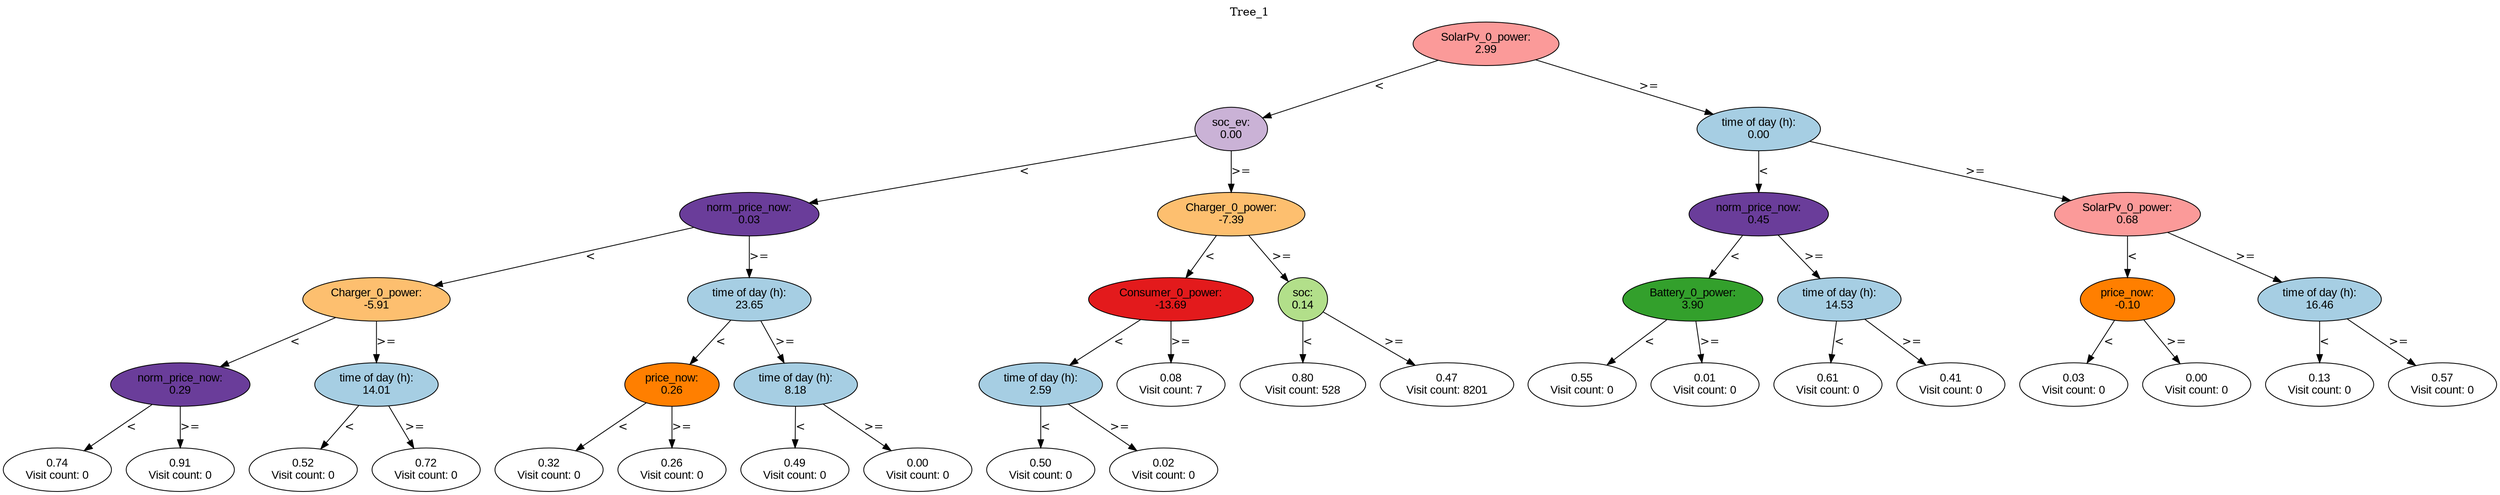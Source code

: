 digraph BST {
    node [fontname="Arial" style=filled colorscheme=paired12];
    0 [ label = "SolarPv_0_power:
2.99" fillcolor=5];
    1 [ label = "soc_ev:
0.00" fillcolor=9];
    2 [ label = "norm_price_now:
0.03" fillcolor=10];
    3 [ label = "Charger_0_power:
-5.91" fillcolor=7];
    4 [ label = "norm_price_now:
0.29" fillcolor=10];
    5 [ label = "0.74
Visit count: 0" fillcolor=white];
    6 [ label = "0.91
Visit count: 0" fillcolor=white];
    7 [ label = "time of day (h):
14.01" fillcolor=1];
    8 [ label = "0.52
Visit count: 0" fillcolor=white];
    9 [ label = "0.72
Visit count: 0" fillcolor=white];
    10 [ label = "time of day (h):
23.65" fillcolor=1];
    11 [ label = "price_now:
0.26" fillcolor=8];
    12 [ label = "0.32
Visit count: 0" fillcolor=white];
    13 [ label = "0.26
Visit count: 0" fillcolor=white];
    14 [ label = "time of day (h):
8.18" fillcolor=1];
    15 [ label = "0.49
Visit count: 0" fillcolor=white];
    16 [ label = "0.00
Visit count: 0" fillcolor=white];
    17 [ label = "Charger_0_power:
-7.39" fillcolor=7];
    18 [ label = "Consumer_0_power:
-13.69" fillcolor=6];
    19 [ label = "time of day (h):
2.59" fillcolor=1];
    20 [ label = "0.50
Visit count: 0" fillcolor=white];
    21 [ label = "0.02
Visit count: 0" fillcolor=white];
    22 [ label = "0.08
Visit count: 7" fillcolor=white];
    23 [ label = "soc:
0.14" fillcolor=3];
    24 [ label = "0.80
Visit count: 528" fillcolor=white];
    25 [ label = "0.47
Visit count: 8201" fillcolor=white];
    26 [ label = "time of day (h):
0.00" fillcolor=1];
    27 [ label = "norm_price_now:
0.45" fillcolor=10];
    28 [ label = "Battery_0_power:
3.90" fillcolor=4];
    29 [ label = "0.55
Visit count: 0" fillcolor=white];
    30 [ label = "0.01
Visit count: 0" fillcolor=white];
    31 [ label = "time of day (h):
14.53" fillcolor=1];
    32 [ label = "0.61
Visit count: 0" fillcolor=white];
    33 [ label = "0.41
Visit count: 0" fillcolor=white];
    34 [ label = "SolarPv_0_power:
0.68" fillcolor=5];
    35 [ label = "price_now:
-0.10" fillcolor=8];
    36 [ label = "0.03
Visit count: 0" fillcolor=white];
    37 [ label = "0.00
Visit count: 0" fillcolor=white];
    38 [ label = "time of day (h):
16.46" fillcolor=1];
    39 [ label = "0.13
Visit count: 0" fillcolor=white];
    40 [ label = "0.57
Visit count: 0" fillcolor=white];

    0  -> 1[ label = "<"];
    0  -> 26[ label = ">="];
    1  -> 2[ label = "<"];
    1  -> 17[ label = ">="];
    2  -> 3[ label = "<"];
    2  -> 10[ label = ">="];
    3  -> 4[ label = "<"];
    3  -> 7[ label = ">="];
    4  -> 5[ label = "<"];
    4  -> 6[ label = ">="];
    7  -> 8[ label = "<"];
    7  -> 9[ label = ">="];
    10  -> 11[ label = "<"];
    10  -> 14[ label = ">="];
    11  -> 12[ label = "<"];
    11  -> 13[ label = ">="];
    14  -> 15[ label = "<"];
    14  -> 16[ label = ">="];
    17  -> 18[ label = "<"];
    17  -> 23[ label = ">="];
    18  -> 19[ label = "<"];
    18  -> 22[ label = ">="];
    19  -> 20[ label = "<"];
    19  -> 21[ label = ">="];
    23  -> 24[ label = "<"];
    23  -> 25[ label = ">="];
    26  -> 27[ label = "<"];
    26  -> 34[ label = ">="];
    27  -> 28[ label = "<"];
    27  -> 31[ label = ">="];
    28  -> 29[ label = "<"];
    28  -> 30[ label = ">="];
    31  -> 32[ label = "<"];
    31  -> 33[ label = ">="];
    34  -> 35[ label = "<"];
    34  -> 38[ label = ">="];
    35  -> 36[ label = "<"];
    35  -> 37[ label = ">="];
    38  -> 39[ label = "<"];
    38  -> 40[ label = ">="];

    labelloc="t";
    label="Tree_1";
}